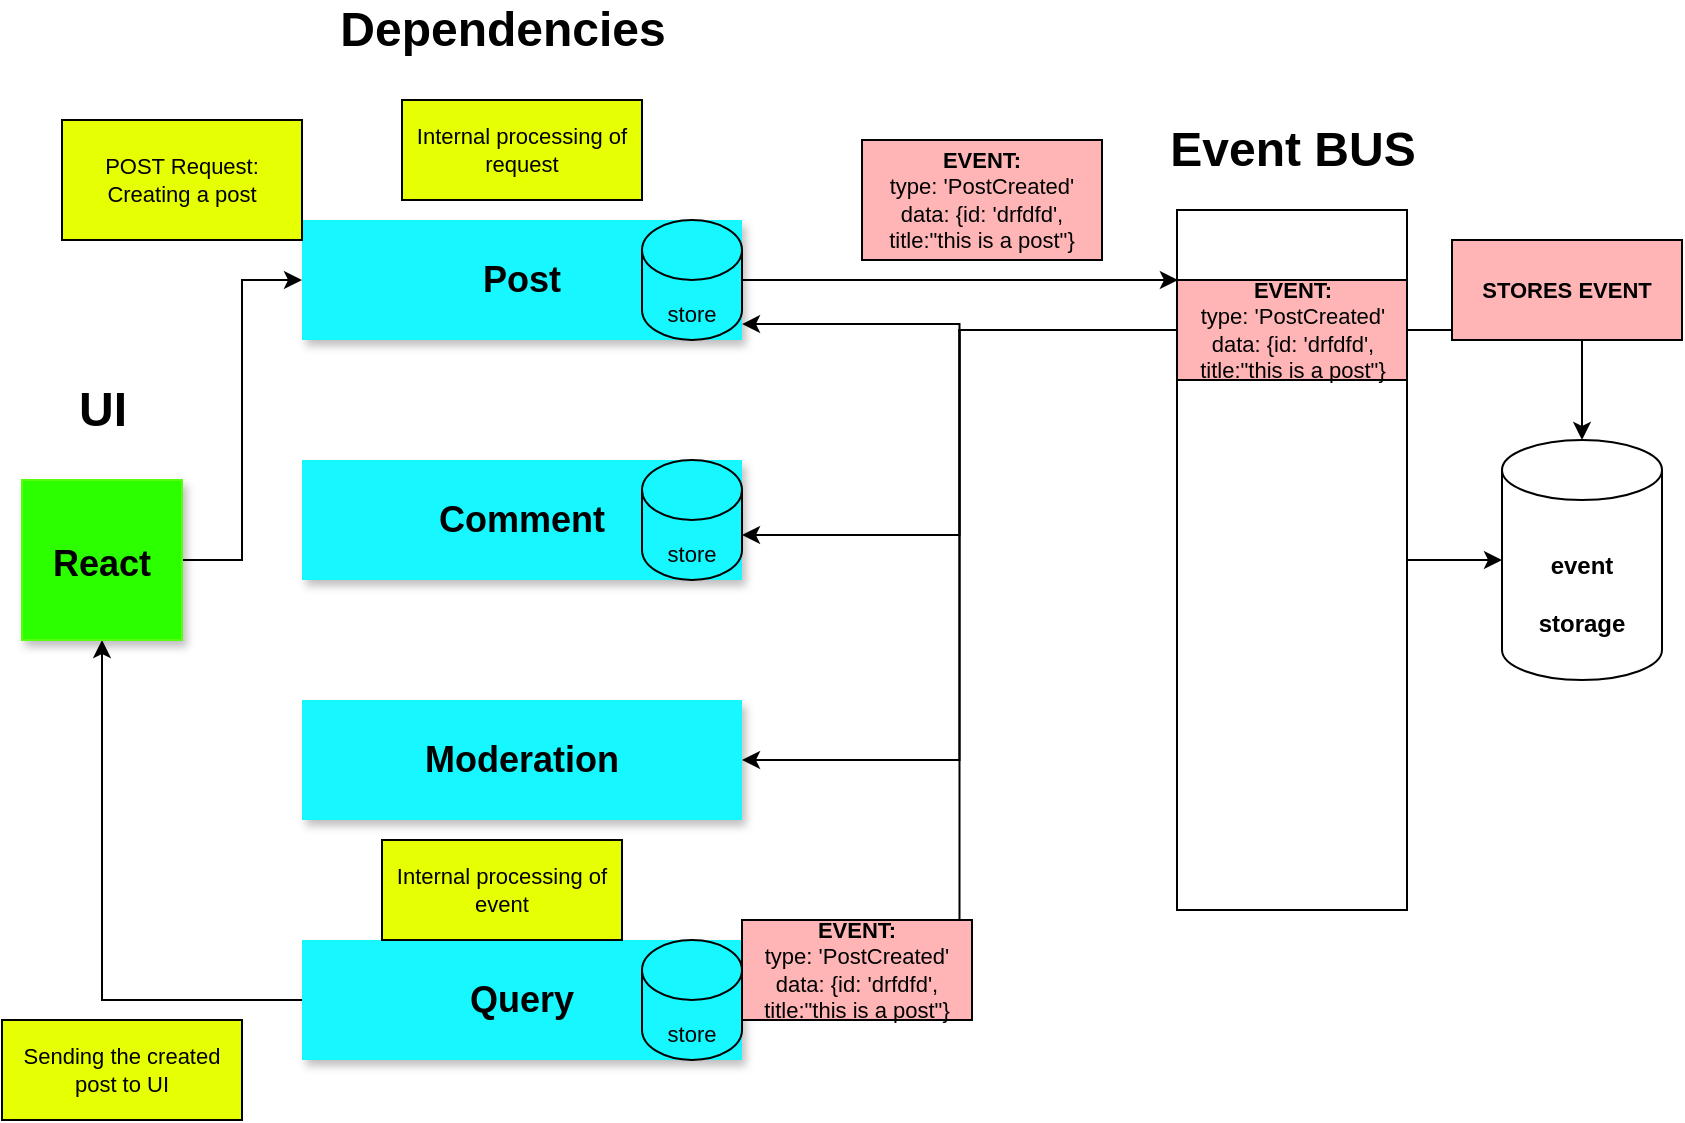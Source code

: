 <mxfile version="16.1.2" type="device" pages="2"><diagram id="-UeakHz9RkmHPzhKMld7" name="Page-1"><mxGraphModel dx="1342" dy="865" grid="1" gridSize="10" guides="1" tooltips="1" connect="1" arrows="1" fold="1" page="1" pageScale="1" pageWidth="850" pageHeight="1100" math="0" shadow="0"><root><mxCell id="0"/><mxCell id="1" parent="0"/><mxCell id="fHON9kQdPA_c8hMp0XNZ-5" style="edgeStyle=orthogonalEdgeStyle;rounded=0;orthogonalLoop=1;jettySize=auto;html=1;fontSize=12;" parent="1" source="fHON9kQdPA_c8hMp0XNZ-2" target="fHON9kQdPA_c8hMp0XNZ-4" edge="1"><mxGeometry relative="1" as="geometry"/></mxCell><mxCell id="fHON9kQdPA_c8hMp0XNZ-2" value="" style="rounded=0;whiteSpace=wrap;html=1;rotation=90;" parent="1" vertex="1"><mxGeometry x="480" y="332.5" width="350" height="115" as="geometry"/></mxCell><mxCell id="fHON9kQdPA_c8hMp0XNZ-3" value="&lt;b&gt;&lt;font style=&quot;font-size: 24px&quot;&gt;Event BUS&lt;/font&gt;&lt;/b&gt;" style="text;html=1;align=center;verticalAlign=middle;resizable=0;points=[];autosize=1;strokeColor=none;fillColor=none;" parent="1" vertex="1"><mxGeometry x="585" y="175" width="140" height="20" as="geometry"/></mxCell><mxCell id="fHON9kQdPA_c8hMp0XNZ-4" value="&lt;b&gt;&lt;font style=&quot;font-size: 12px&quot;&gt;event storage&lt;/font&gt;&lt;/b&gt;" style="shape=cylinder3;whiteSpace=wrap;html=1;boundedLbl=1;backgroundOutline=1;size=15;fontSize=24;" parent="1" vertex="1"><mxGeometry x="760" y="330" width="80" height="120" as="geometry"/></mxCell><mxCell id="fHON9kQdPA_c8hMp0XNZ-6" value="&lt;b&gt;&lt;font style=&quot;font-size: 18px&quot;&gt;Post&lt;/font&gt;&lt;/b&gt;" style="rounded=0;whiteSpace=wrap;html=1;fontSize=12;shadow=1;fillColor=#17F7FF;strokeColor=none;" parent="1" vertex="1"><mxGeometry x="160" y="220" width="220" height="60" as="geometry"/></mxCell><mxCell id="fHON9kQdPA_c8hMp0XNZ-7" value="&lt;b&gt;&lt;font style=&quot;font-size: 18px&quot;&gt;Comment&lt;/font&gt;&lt;/b&gt;" style="rounded=0;whiteSpace=wrap;html=1;fontSize=12;shadow=1;fillColor=#17F7FF;strokeColor=none;" parent="1" vertex="1"><mxGeometry x="160" y="340" width="220" height="60" as="geometry"/></mxCell><mxCell id="fHON9kQdPA_c8hMp0XNZ-8" value="&lt;b&gt;&lt;font style=&quot;font-size: 18px&quot;&gt;Moderation&lt;/font&gt;&lt;/b&gt;" style="rounded=0;whiteSpace=wrap;html=1;fontSize=12;shadow=1;fillColor=#17F7FF;strokeColor=none;" parent="1" vertex="1"><mxGeometry x="160" y="460" width="220" height="60" as="geometry"/></mxCell><mxCell id="fHON9kQdPA_c8hMp0XNZ-9" value="&lt;b&gt;&lt;font style=&quot;font-size: 24px&quot;&gt;Dependencies&lt;/font&gt;&lt;/b&gt;" style="text;html=1;align=center;verticalAlign=middle;resizable=0;points=[];autosize=1;strokeColor=none;fillColor=none;fontSize=18;" parent="1" vertex="1"><mxGeometry x="170" y="110" width="180" height="30" as="geometry"/></mxCell><mxCell id="fHON9kQdPA_c8hMp0XNZ-34" style="edgeStyle=orthogonalEdgeStyle;rounded=0;orthogonalLoop=1;jettySize=auto;html=1;entryX=0.5;entryY=1;entryDx=0;entryDy=0;fontSize=11;" parent="1" source="fHON9kQdPA_c8hMp0XNZ-10" target="fHON9kQdPA_c8hMp0XNZ-11" edge="1"><mxGeometry relative="1" as="geometry"/></mxCell><mxCell id="fHON9kQdPA_c8hMp0XNZ-10" value="&lt;b&gt;&lt;font style=&quot;font-size: 18px&quot;&gt;Query&lt;/font&gt;&lt;/b&gt;" style="rounded=0;whiteSpace=wrap;html=1;fontSize=12;shadow=1;fillColor=#17F7FF;strokeColor=none;" parent="1" vertex="1"><mxGeometry x="160" y="580" width="220" height="60" as="geometry"/></mxCell><mxCell id="fHON9kQdPA_c8hMp0XNZ-21" style="edgeStyle=orthogonalEdgeStyle;rounded=0;orthogonalLoop=1;jettySize=auto;html=1;entryX=0;entryY=0.5;entryDx=0;entryDy=0;fontSize=11;" parent="1" source="fHON9kQdPA_c8hMp0XNZ-11" target="fHON9kQdPA_c8hMp0XNZ-6" edge="1"><mxGeometry relative="1" as="geometry"/></mxCell><mxCell id="fHON9kQdPA_c8hMp0XNZ-11" value="&lt;b&gt;&lt;font style=&quot;font-size: 18px&quot;&gt;React&lt;/font&gt;&lt;/b&gt;" style="whiteSpace=wrap;html=1;aspect=fixed;shadow=1;fontSize=24;strokeColor=#57FF0F;fillColor=#2BFF00;" parent="1" vertex="1"><mxGeometry x="20" y="350" width="80" height="80" as="geometry"/></mxCell><mxCell id="fHON9kQdPA_c8hMp0XNZ-14" value="&lt;b&gt;&lt;font style=&quot;font-size: 24px&quot;&gt;UI&lt;/font&gt;&lt;/b&gt;" style="text;html=1;align=center;verticalAlign=middle;resizable=0;points=[];autosize=1;strokeColor=none;fillColor=none;fontSize=18;" parent="1" vertex="1"><mxGeometry x="40" y="300" width="40" height="30" as="geometry"/></mxCell><mxCell id="fHON9kQdPA_c8hMp0XNZ-24" style="edgeStyle=orthogonalEdgeStyle;rounded=0;orthogonalLoop=1;jettySize=auto;html=1;entryX=0.1;entryY=0.996;entryDx=0;entryDy=0;entryPerimeter=0;fontSize=11;" parent="1" source="fHON9kQdPA_c8hMp0XNZ-15" target="fHON9kQdPA_c8hMp0XNZ-2" edge="1"><mxGeometry relative="1" as="geometry"/></mxCell><mxCell id="fHON9kQdPA_c8hMp0XNZ-15" value="&lt;font style=&quot;font-size: 11px&quot;&gt;store&lt;/font&gt;" style="shape=cylinder3;whiteSpace=wrap;html=1;boundedLbl=1;backgroundOutline=1;size=15;shadow=0;fontSize=24;strokeColor=#000000;fillColor=none;" parent="1" vertex="1"><mxGeometry x="330" y="220" width="50" height="60" as="geometry"/></mxCell><mxCell id="fHON9kQdPA_c8hMp0XNZ-18" value="&lt;font style=&quot;font-size: 11px&quot;&gt;store&lt;/font&gt;" style="shape=cylinder3;whiteSpace=wrap;html=1;boundedLbl=1;backgroundOutline=1;size=15;shadow=0;fontSize=24;strokeColor=#000000;fillColor=none;" parent="1" vertex="1"><mxGeometry x="330" y="340" width="50" height="60" as="geometry"/></mxCell><mxCell id="fHON9kQdPA_c8hMp0XNZ-20" value="&lt;font style=&quot;font-size: 11px&quot;&gt;store&lt;/font&gt;" style="shape=cylinder3;whiteSpace=wrap;html=1;boundedLbl=1;backgroundOutline=1;size=15;shadow=0;fontSize=24;strokeColor=#000000;fillColor=none;" parent="1" vertex="1"><mxGeometry x="330" y="580" width="50" height="60" as="geometry"/></mxCell><mxCell id="fHON9kQdPA_c8hMp0XNZ-22" value="POST Request:&lt;br&gt;Creating a post" style="rounded=0;whiteSpace=wrap;html=1;shadow=0;fontSize=11;strokeColor=#000000;fillColor=#E6FF03;" parent="1" vertex="1"><mxGeometry x="40" y="170" width="120" height="60" as="geometry"/></mxCell><mxCell id="fHON9kQdPA_c8hMp0XNZ-23" value="Internal processing of request" style="rounded=0;whiteSpace=wrap;html=1;shadow=0;fontSize=11;strokeColor=#000000;fillColor=#E6FF03;" parent="1" vertex="1"><mxGeometry x="210" y="160" width="120" height="50" as="geometry"/></mxCell><mxCell id="fHON9kQdPA_c8hMp0XNZ-25" value="&lt;b&gt;EVENT:&lt;br&gt;&lt;/b&gt;type: 'PostCreated'&lt;br&gt;data: {id: 'drfdfd', title:&quot;this is a post&quot;}" style="rounded=0;whiteSpace=wrap;html=1;shadow=0;fontSize=11;strokeColor=#000000;fillColor=#FFB5B5;" parent="1" vertex="1"><mxGeometry x="440" y="180" width="120" height="60" as="geometry"/></mxCell><mxCell id="fHON9kQdPA_c8hMp0XNZ-27" style="edgeStyle=orthogonalEdgeStyle;rounded=0;orthogonalLoop=1;jettySize=auto;html=1;entryX=1;entryY=0.867;entryDx=0;entryDy=0;entryPerimeter=0;fontSize=11;" parent="1" source="fHON9kQdPA_c8hMp0XNZ-26" target="fHON9kQdPA_c8hMp0XNZ-15" edge="1"><mxGeometry relative="1" as="geometry"/></mxCell><mxCell id="fHON9kQdPA_c8hMp0XNZ-29" style="edgeStyle=orthogonalEdgeStyle;rounded=0;orthogonalLoop=1;jettySize=auto;html=1;entryX=1;entryY=0;entryDx=0;entryDy=37.5;entryPerimeter=0;fontSize=11;" parent="1" source="fHON9kQdPA_c8hMp0XNZ-26" target="fHON9kQdPA_c8hMp0XNZ-18" edge="1"><mxGeometry relative="1" as="geometry"/></mxCell><mxCell id="fHON9kQdPA_c8hMp0XNZ-30" style="edgeStyle=orthogonalEdgeStyle;rounded=0;orthogonalLoop=1;jettySize=auto;html=1;entryX=1;entryY=0.5;entryDx=0;entryDy=0;fontSize=11;" parent="1" source="fHON9kQdPA_c8hMp0XNZ-26" target="fHON9kQdPA_c8hMp0XNZ-8" edge="1"><mxGeometry relative="1" as="geometry"/></mxCell><mxCell id="fHON9kQdPA_c8hMp0XNZ-31" style="edgeStyle=orthogonalEdgeStyle;rounded=0;orthogonalLoop=1;jettySize=auto;html=1;entryX=1;entryY=0.5;entryDx=0;entryDy=0;entryPerimeter=0;fontSize=11;" parent="1" source="fHON9kQdPA_c8hMp0XNZ-26" target="fHON9kQdPA_c8hMp0XNZ-20" edge="1"><mxGeometry relative="1" as="geometry"/></mxCell><mxCell id="fHON9kQdPA_c8hMp0XNZ-38" style="edgeStyle=orthogonalEdgeStyle;rounded=0;orthogonalLoop=1;jettySize=auto;html=1;fontSize=11;" parent="1" source="fHON9kQdPA_c8hMp0XNZ-26" target="fHON9kQdPA_c8hMp0XNZ-4" edge="1"><mxGeometry relative="1" as="geometry"/></mxCell><mxCell id="fHON9kQdPA_c8hMp0XNZ-26" value="&lt;b&gt;EVENT:&lt;br&gt;&lt;/b&gt;type: 'PostCreated'&lt;br&gt;data: {id: 'drfdfd', title:&quot;this is a post&quot;}" style="rounded=0;whiteSpace=wrap;html=1;shadow=0;fontSize=11;strokeColor=#000000;fillColor=#FFB5B5;" parent="1" vertex="1"><mxGeometry x="597.5" y="250" width="115" height="50" as="geometry"/></mxCell><mxCell id="fHON9kQdPA_c8hMp0XNZ-32" value="&lt;b&gt;EVENT:&lt;br&gt;&lt;/b&gt;type: 'PostCreated'&lt;br&gt;data: {id: 'drfdfd', title:&quot;this is a post&quot;}" style="rounded=0;whiteSpace=wrap;html=1;shadow=0;fontSize=11;strokeColor=#000000;fillColor=#FFB5B5;" parent="1" vertex="1"><mxGeometry x="380" y="570" width="115" height="50" as="geometry"/></mxCell><mxCell id="fHON9kQdPA_c8hMp0XNZ-33" value="Internal processing of event" style="rounded=0;whiteSpace=wrap;html=1;shadow=0;fontSize=11;strokeColor=#000000;fillColor=#E6FF03;" parent="1" vertex="1"><mxGeometry x="200" y="530" width="120" height="50" as="geometry"/></mxCell><mxCell id="fHON9kQdPA_c8hMp0XNZ-35" value="Sending the created post to UI" style="rounded=0;whiteSpace=wrap;html=1;shadow=0;fontSize=11;strokeColor=#000000;fillColor=#E6FF03;" parent="1" vertex="1"><mxGeometry x="10" y="620" width="120" height="50" as="geometry"/></mxCell><mxCell id="fHON9kQdPA_c8hMp0XNZ-37" value="&lt;b&gt;STORES EVENT&lt;/b&gt;" style="rounded=0;whiteSpace=wrap;html=1;shadow=0;fontSize=11;strokeColor=#000000;fillColor=#FFB5B5;" parent="1" vertex="1"><mxGeometry x="735" y="230" width="115" height="50" as="geometry"/></mxCell></root></mxGraphModel></diagram><diagram name="k8s" id="7ZiUd4SuT3S3Z_2FrhOX"><mxGraphModel dx="2697" dy="961" grid="1" gridSize="10" guides="1" tooltips="1" connect="1" arrows="1" fold="1" page="1" pageScale="1" pageWidth="850" pageHeight="1100" math="0" shadow="0"><root><mxCell id="c-ii9v9Uroz-VOW1wphX-0"/><mxCell id="c-ii9v9Uroz-VOW1wphX-1" parent="c-ii9v9Uroz-VOW1wphX-0"/><mxCell id="c-ii9v9Uroz-VOW1wphX-32" value="" style="whiteSpace=wrap;html=1;aspect=fixed;" vertex="1" parent="c-ii9v9Uroz-VOW1wphX-1"><mxGeometry x="-210" y="200" width="970" height="970" as="geometry"/></mxCell><mxCell id="c-ii9v9Uroz-VOW1wphX-13" value="&lt;b&gt;&lt;font style=&quot;font-size: 18px&quot;&gt;UI&lt;/font&gt;&lt;/b&gt;" style="whiteSpace=wrap;html=1;aspect=fixed;shadow=1;fontSize=24;strokeColor=none;fillColor=#9C9CFF;" vertex="1" parent="c-ii9v9Uroz-VOW1wphX-1"><mxGeometry x="-460" y="685" width="110" height="110" as="geometry"/></mxCell><mxCell id="c-ii9v9Uroz-VOW1wphX-40" value="" style="whiteSpace=wrap;html=1;aspect=fixed;fontSize=14;fillColor=#C4DEFF;" vertex="1" parent="c-ii9v9Uroz-VOW1wphX-1"><mxGeometry x="-60" y="260" width="770" height="770" as="geometry"/></mxCell><mxCell id="c-ii9v9Uroz-VOW1wphX-33" value="&lt;font style=&quot;font-size: 24px&quot;&gt;&lt;b&gt;K8S Cluster&lt;/b&gt;&lt;/font&gt;" style="text;html=1;align=center;verticalAlign=middle;resizable=0;points=[];autosize=1;strokeColor=none;fillColor=none;" vertex="1" parent="c-ii9v9Uroz-VOW1wphX-1"><mxGeometry x="200" y="160" width="150" height="20" as="geometry"/></mxCell><mxCell id="c-ii9v9Uroz-VOW1wphX-41" value="&lt;b&gt;&lt;font style=&quot;font-size: 24px&quot;&gt;Node&lt;/font&gt;&lt;/b&gt;" style="text;html=1;align=center;verticalAlign=middle;resizable=0;points=[];autosize=1;strokeColor=none;fillColor=none;fontSize=14;" vertex="1" parent="c-ii9v9Uroz-VOW1wphX-1"><mxGeometry x="235" y="220" width="80" height="30" as="geometry"/></mxCell><mxCell id="jhZ6oYcXMOY8_OI0zmoS-77" style="edgeStyle=orthogonalEdgeStyle;rounded=0;orthogonalLoop=1;jettySize=auto;html=1;entryX=0.5;entryY=1;entryDx=0;entryDy=0;fontSize=6;fillColor=#FF194F;" edge="1" parent="c-ii9v9Uroz-VOW1wphX-1" source="c-ii9v9Uroz-VOW1wphX-42" target="c-ii9v9Uroz-VOW1wphX-37"><mxGeometry relative="1" as="geometry"><Array as="points"><mxPoint x="174" y="760"/></Array></mxGeometry></mxCell><mxCell id="c-ii9v9Uroz-VOW1wphX-42" value="&lt;font style=&quot;font-size: 14px&quot;&gt;CIP&lt;/font&gt;" style="rounded=0;whiteSpace=wrap;html=1;fontSize=24;fillColor=#FBFFC4;rotation=0;" vertex="1" parent="c-ii9v9Uroz-VOW1wphX-1"><mxGeometry x="138.75" y="622.5" width="70" height="45" as="geometry"/></mxCell><mxCell id="c-ii9v9Uroz-VOW1wphX-43" value="&lt;font style=&quot;font-size: 14px&quot;&gt;CIP&lt;/font&gt;" style="rounded=0;whiteSpace=wrap;html=1;fontSize=24;fillColor=#FBFFC4;rotation=0;" vertex="1" parent="c-ii9v9Uroz-VOW1wphX-1"><mxGeometry x="538.75" y="622.5" width="70" height="45" as="geometry"/></mxCell><mxCell id="08BNlCQiQTwuT0YXS6w4-0" value="&lt;b&gt;&lt;font style=&quot;font-size: 12px&quot;&gt;Posts container&lt;br&gt;&lt;/font&gt;&lt;/b&gt;" style="rounded=0;whiteSpace=wrap;html=1;fontSize=12;shadow=1;fillColor=#17F7FF;strokeColor=none;rotation=-90;" vertex="1" parent="c-ii9v9Uroz-VOW1wphX-1"><mxGeometry x="333.75" y="437.5" width="220" height="60" as="geometry"/></mxCell><mxCell id="08BNlCQiQTwuT0YXS6w4-2" value="&lt;b&gt;&lt;font style=&quot;font-size: 12px&quot;&gt;comments container&lt;/font&gt;&lt;/b&gt;" style="rounded=0;whiteSpace=wrap;html=1;fontSize=12;shadow=1;fillColor=#17F7FF;strokeColor=none;rotation=-90;" vertex="1" parent="c-ii9v9Uroz-VOW1wphX-1"><mxGeometry x="463.75" y="437.5" width="220" height="60" as="geometry"/></mxCell><mxCell id="08BNlCQiQTwuT0YXS6w4-4" value="&lt;font style=&quot;font-size: 14px&quot;&gt;CIP&lt;/font&gt;" style="rounded=0;whiteSpace=wrap;html=1;fontSize=24;fillColor=#FBFFC4;rotation=0;" vertex="1" parent="c-ii9v9Uroz-VOW1wphX-1"><mxGeometry x="280" y="622.5" width="70" height="45" as="geometry"/></mxCell><mxCell id="08BNlCQiQTwuT0YXS6w4-5" value="&lt;b&gt;&lt;font style=&quot;font-size: 12px&quot;&gt;Moderation container&lt;/font&gt;&lt;/b&gt;" style="rounded=0;whiteSpace=wrap;html=1;fontSize=12;shadow=1;fillColor=#17F7FF;strokeColor=none;rotation=90;" vertex="1" parent="c-ii9v9Uroz-VOW1wphX-1"><mxGeometry x="202.5" y="432.5" width="220" height="60" as="geometry"/></mxCell><mxCell id="jhZ6oYcXMOY8_OI0zmoS-75" style="edgeStyle=orthogonalEdgeStyle;rounded=0;orthogonalLoop=1;jettySize=auto;html=1;entryX=0.819;entryY=0.004;entryDx=0;entryDy=0;entryPerimeter=0;fontSize=6;" edge="1" parent="c-ii9v9Uroz-VOW1wphX-1" source="08BNlCQiQTwuT0YXS6w4-7" target="0ups4xZloYDeiA7VrekF-1"><mxGeometry relative="1" as="geometry"/></mxCell><mxCell id="08BNlCQiQTwuT0YXS6w4-7" value="&lt;font style=&quot;font-size: 14px&quot;&gt;CIP&lt;/font&gt;" style="rounded=0;whiteSpace=wrap;html=1;fontSize=24;fillColor=#FBFFC4;rotation=0;" vertex="1" parent="c-ii9v9Uroz-VOW1wphX-1"><mxGeometry x="408.75" y="622.5" width="70" height="45" as="geometry"/></mxCell><mxCell id="08BNlCQiQTwuT0YXS6w4-8" value="&lt;b&gt;&lt;font style=&quot;font-size: 12px&quot;&gt;Query container&lt;/font&gt;&lt;/b&gt;" style="rounded=0;whiteSpace=wrap;html=1;fontSize=12;shadow=1;fillColor=#17F7FF;strokeColor=none;rotation=90;" vertex="1" parent="c-ii9v9Uroz-VOW1wphX-1"><mxGeometry x="65" y="432.5" width="220" height="60" as="geometry"/></mxCell><mxCell id="08BNlCQiQTwuT0YXS6w4-1" value="&lt;font style=&quot;font-size: 11px&quot;&gt;store&lt;/font&gt;" style="shape=cylinder3;whiteSpace=wrap;html=1;boundedLbl=1;backgroundOutline=1;size=15;shadow=0;fontSize=24;strokeColor=#000000;fillColor=none;" vertex="1" parent="c-ii9v9Uroz-VOW1wphX-1"><mxGeometry x="548.75" y="517.5" width="50" height="60" as="geometry"/></mxCell><mxCell id="08BNlCQiQTwuT0YXS6w4-3" value="&lt;font style=&quot;font-size: 11px&quot;&gt;store&lt;/font&gt;" style="shape=cylinder3;whiteSpace=wrap;html=1;boundedLbl=1;backgroundOutline=1;size=15;shadow=0;fontSize=24;strokeColor=#000000;fillColor=none;" vertex="1" parent="c-ii9v9Uroz-VOW1wphX-1"><mxGeometry x="150" y="512.5" width="50" height="60" as="geometry"/></mxCell><mxCell id="08BNlCQiQTwuT0YXS6w4-6" value="&lt;font style=&quot;font-size: 11px&quot;&gt;store&lt;/font&gt;" style="shape=cylinder3;whiteSpace=wrap;html=1;boundedLbl=1;backgroundOutline=1;size=15;shadow=0;fontSize=24;strokeColor=#000000;fillColor=none;" vertex="1" parent="c-ii9v9Uroz-VOW1wphX-1"><mxGeometry x="287.5" y="512.5" width="50" height="60" as="geometry"/></mxCell><mxCell id="08BNlCQiQTwuT0YXS6w4-9" value="&lt;font style=&quot;font-size: 11px&quot;&gt;store&lt;/font&gt;" style="shape=cylinder3;whiteSpace=wrap;html=1;boundedLbl=1;backgroundOutline=1;size=15;shadow=0;fontSize=24;strokeColor=#000000;fillColor=none;" vertex="1" parent="c-ii9v9Uroz-VOW1wphX-1"><mxGeometry x="418.75" y="517.5" width="50" height="60" as="geometry"/></mxCell><mxCell id="jhZ6oYcXMOY8_OI0zmoS-76" style="edgeStyle=orthogonalEdgeStyle;rounded=0;orthogonalLoop=1;jettySize=auto;html=1;entryX=0.25;entryY=1;entryDx=0;entryDy=0;fontSize=6;fillColor=#FF194F;" edge="1" parent="c-ii9v9Uroz-VOW1wphX-1" source="0ups4xZloYDeiA7VrekF-1" target="c-ii9v9Uroz-VOW1wphX-42"><mxGeometry relative="1" as="geometry"><Array as="points"><mxPoint x="156" y="840"/><mxPoint x="156" y="840"/></Array></mxGeometry></mxCell><mxCell id="0ups4xZloYDeiA7VrekF-1" value="&lt;font style=&quot;font-size: 14px&quot;&gt;CIP&lt;/font&gt;" style="rounded=0;whiteSpace=wrap;html=1;fontSize=24;fillColor=#FBFFC4;rotation=0;" vertex="1" parent="c-ii9v9Uroz-VOW1wphX-1"><mxGeometry x="100" y="860" width="420" height="30" as="geometry"/></mxCell><mxCell id="jhZ6oYcXMOY8_OI0zmoS-73" style="edgeStyle=orthogonalEdgeStyle;rounded=0;orthogonalLoop=1;jettySize=auto;html=1;entryX=0.25;entryY=1;entryDx=0;entryDy=0;fontSize=6;exitX=0.5;exitY=0;exitDx=0;exitDy=0;" edge="1" parent="c-ii9v9Uroz-VOW1wphX-1" source="c-ii9v9Uroz-VOW1wphX-37" target="08BNlCQiQTwuT0YXS6w4-7"><mxGeometry relative="1" as="geometry"/></mxCell><mxCell id="c-ii9v9Uroz-VOW1wphX-37" value="&lt;font style=&quot;font-size: 14px&quot;&gt;Ingress&lt;/font&gt;" style="triangle;whiteSpace=wrap;html=1;fontSize=24;fillColor=#FFE0FE;" vertex="1" parent="c-ii9v9Uroz-VOW1wphX-1"><mxGeometry x="-65" y="700" width="60" height="80" as="geometry"/></mxCell><mxCell id="c-ii9v9Uroz-VOW1wphX-34" value="&lt;font style=&quot;font-size: 14px&quot;&gt;LB&lt;/font&gt;" style="triangle;whiteSpace=wrap;html=1;fontSize=24;fillColor=#FFD4F6;" vertex="1" parent="c-ii9v9Uroz-VOW1wphX-1"><mxGeometry x="-220" y="700" width="60" height="80" as="geometry"/></mxCell><mxCell id="thw6XYZr4X9G0Ppn_nzK-1" value="&lt;font style=&quot;font-size: 14px&quot;&gt;CIP&lt;/font&gt;" style="rounded=0;whiteSpace=wrap;html=1;fontSize=24;fillColor=#FBFFC4;rotation=0;" vertex="1" parent="c-ii9v9Uroz-VOW1wphX-1"><mxGeometry x="-5" y="622.5" width="70" height="45" as="geometry"/></mxCell><mxCell id="A3WkVUGAYcp703e35EEe-0" value="&lt;b&gt;(1)&lt;/b&gt;POST Request:&lt;br&gt;Creating a post" style="rounded=0;whiteSpace=wrap;html=1;shadow=0;fontSize=11;strokeColor=#000000;fillColor=#E6FF03;" vertex="1" parent="c-ii9v9Uroz-VOW1wphX-1"><mxGeometry x="-340" y="655" width="120" height="60" as="geometry"/></mxCell><mxCell id="A3WkVUGAYcp703e35EEe-1" value="&lt;span style=&quot;color: rgba(0 , 0 , 0 , 0) ; font-family: monospace ; font-size: 0px&quot;&gt;%3CmxGraphModel%3E%3Croot%3E%3CmxCell%20id%3D%220%22%2F%3E%3CmxCell%20id%3D%221%22%20parent%3D%220%22%2F%3E%3CmxCell%20id%3D%222%22%20value%3D%22%22%20style%3D%22rounded%3D0%3BwhiteSpace%3Dwrap%3Bhtml%3D1%3BfontSize%3D18%3BstrokeColor%3D%23FF170F%3BfillColor%3Dnone%3Brotation%3D90%3B%22%20vertex%3D%221%22%20parent%3D%221%22%3E%3CmxGeometry%20x%3D%22-307.5%22%20y%3D%22350%22%20width%3D%22235%22%20height%3D%2287.5%22%20as%3D%22geometry%22%2F%3E%3C%2FmxCell%3E%3C%2Froot%3E%3C%2FmxGraphModel%3E((&lt;/span&gt;&lt;b&gt;(2) i&lt;/b&gt;nternal router routes to posts-cluster-serv:4000/post" style="rounded=0;whiteSpace=wrap;html=1;shadow=0;fontSize=11;strokeColor=#000000;fillColor=#E6FF03;" vertex="1" parent="c-ii9v9Uroz-VOW1wphX-1"><mxGeometry x="-140" y="650" width="120" height="60" as="geometry"/></mxCell><mxCell id="XRBiTXL0328_HaESaTSM-0" value="&lt;b&gt;(3)&lt;/b&gt;CIP send to post dependency" style="rounded=0;whiteSpace=wrap;html=1;shadow=0;fontSize=11;strokeColor=#000000;fillColor=#E6FF03;" vertex="1" parent="c-ii9v9Uroz-VOW1wphX-1"><mxGeometry x="331.25" y="675" width="91.25" height="40" as="geometry"/></mxCell><mxCell id="VoKih0AK_S4Uye2E96Nc-0" value="&lt;b&gt;(6)STORES EVENT&lt;/b&gt;" style="rounded=0;whiteSpace=wrap;html=1;shadow=0;fontSize=11;strokeColor=#000000;fillColor=#FFB5B5;" vertex="1" parent="c-ii9v9Uroz-VOW1wphX-1"><mxGeometry x="502.5" y="920" width="115" height="50" as="geometry"/></mxCell><mxCell id="VoKih0AK_S4Uye2E96Nc-1" value="&lt;b&gt;(5)&lt;/b&gt;send event to CIP event bus" style="rounded=0;whiteSpace=wrap;html=1;shadow=0;fontSize=11;strokeColor=#000000;fillColor=#E6FF03;" vertex="1" parent="c-ii9v9Uroz-VOW1wphX-1"><mxGeometry x="447.5" y="685" width="91.25" height="40" as="geometry"/></mxCell><mxCell id="jhZ6oYcXMOY8_OI0zmoS-3" value="&lt;b&gt;(7)&lt;/b&gt;send event to CIP query dependency" style="rounded=0;whiteSpace=wrap;html=1;shadow=0;fontSize=11;strokeColor=#000000;fillColor=#E6FF03;" vertex="1" parent="c-ii9v9Uroz-VOW1wphX-1"><mxGeometry x="153.75" y="810" width="91.25" height="40" as="geometry"/></mxCell><mxCell id="c-ii9v9Uroz-VOW1wphX-30" value="&lt;b&gt;(9)&lt;/b&gt;Sending the created post to UI" style="rounded=0;whiteSpace=wrap;html=1;shadow=0;fontSize=11;strokeColor=#000000;fillColor=#E6FF03;" vertex="1" parent="c-ii9v9Uroz-VOW1wphX-1"><mxGeometry x="-26.25" y="765" width="76.25" height="45" as="geometry"/></mxCell><mxCell id="jhZ6oYcXMOY8_OI0zmoS-12" value="(&lt;b&gt;10)&lt;/b&gt;User sees created post" style="rounded=0;whiteSpace=wrap;html=1;shadow=0;fontSize=11;strokeColor=#000000;fillColor=#E6FF03;" vertex="1" parent="c-ii9v9Uroz-VOW1wphX-1"><mxGeometry x="-310" y="765" width="76.25" height="45" as="geometry"/></mxCell><mxCell id="thw6XYZr4X9G0Ppn_nzK-3" value="&lt;b&gt;&lt;font&gt;&lt;font style=&quot;font-size: 12px&quot;&gt;React container&lt;/font&gt;&lt;br&gt;&lt;/font&gt;&lt;/b&gt;" style="rounded=0;whiteSpace=wrap;html=1;fontSize=12;shadow=1;fillColor=#00FF11;strokeColor=none;rotation=90;" vertex="1" parent="c-ii9v9Uroz-VOW1wphX-1"><mxGeometry x="-80" y="432.5" width="220" height="60" as="geometry"/></mxCell><mxCell id="jhZ6oYcXMOY8_OI0zmoS-15" value="&lt;b&gt;pod&lt;/b&gt;" style="text;html=1;align=center;verticalAlign=middle;resizable=0;points=[];autosize=1;strokeColor=none;fillColor=none;fontSize=18;" vertex="1" parent="c-ii9v9Uroz-VOW1wphX-1"><mxGeometry x="150" y="307.5" width="50" height="30" as="geometry"/></mxCell><mxCell id="jhZ6oYcXMOY8_OI0zmoS-24" value="" style="rounded=1;whiteSpace=wrap;html=1;fontSize=12;strokeColor=#FF170F;fillColor=none;rotation=90;" vertex="1" parent="c-ii9v9Uroz-VOW1wphX-1"><mxGeometry x="-93.75" y="412.5" width="247.5" height="100" as="geometry"/></mxCell><mxCell id="jhZ6oYcXMOY8_OI0zmoS-25" value="" style="rounded=1;whiteSpace=wrap;html=1;fontSize=12;strokeColor=#FF170F;fillColor=none;rotation=90;" vertex="1" parent="c-ii9v9Uroz-VOW1wphX-1"><mxGeometry x="50" y="410" width="247.5" height="100" as="geometry"/></mxCell><mxCell id="jhZ6oYcXMOY8_OI0zmoS-26" value="" style="rounded=1;whiteSpace=wrap;html=1;fontSize=12;strokeColor=#FF170F;fillColor=none;rotation=90;" vertex="1" parent="c-ii9v9Uroz-VOW1wphX-1"><mxGeometry x="188.75" y="410" width="247.5" height="100" as="geometry"/></mxCell><mxCell id="jhZ6oYcXMOY8_OI0zmoS-28" value="" style="rounded=1;whiteSpace=wrap;html=1;fontSize=12;strokeColor=#FF170F;fillColor=none;rotation=90;" vertex="1" parent="c-ii9v9Uroz-VOW1wphX-1"><mxGeometry x="320" y="412.5" width="247.5" height="100" as="geometry"/></mxCell><mxCell id="fSxRu78LBeZrxQh81gex-0" value="&lt;b&gt;(4)&lt;/b&gt;Internal processing of request" style="rounded=0;whiteSpace=wrap;html=1;shadow=0;fontSize=11;strokeColor=#000000;fillColor=#E6FF03;" vertex="1" parent="c-ii9v9Uroz-VOW1wphX-1"><mxGeometry x="385" y="360" width="120" height="50" as="geometry"/></mxCell><mxCell id="jhZ6oYcXMOY8_OI0zmoS-6" value="&lt;b&gt;(8)&lt;/b&gt;Internal processing of event" style="rounded=0;whiteSpace=wrap;html=1;shadow=0;fontSize=11;strokeColor=#000000;fillColor=#E6FF03;" vertex="1" parent="c-ii9v9Uroz-VOW1wphX-1"><mxGeometry x="120" y="360" width="120" height="50" as="geometry"/></mxCell><mxCell id="jhZ6oYcXMOY8_OI0zmoS-39" value="" style="rounded=1;whiteSpace=wrap;html=1;fontSize=12;strokeColor=#FF170F;fillColor=none;rotation=90;" vertex="1" parent="c-ii9v9Uroz-VOW1wphX-1"><mxGeometry x="450" y="412.5" width="247.5" height="100" as="geometry"/></mxCell><mxCell id="jhZ6oYcXMOY8_OI0zmoS-42" value="" style="endArrow=classic;html=1;rounded=0;fontSize=12;" edge="1" parent="c-ii9v9Uroz-VOW1wphX-1"><mxGeometry width="50" height="50" relative="1" as="geometry"><mxPoint x="50.23" y="582.5" as="sourcePoint"/><mxPoint x="50" y="622.5" as="targetPoint"/><Array as="points"><mxPoint x="50.23" y="602.5"/></Array></mxGeometry></mxCell><mxCell id="jhZ6oYcXMOY8_OI0zmoS-43" value="" style="endArrow=classic;html=1;rounded=0;fontSize=12;" edge="1" parent="c-ii9v9Uroz-VOW1wphX-1"><mxGeometry width="50" height="50" relative="1" as="geometry"><mxPoint x="153.75" y="602.5" as="sourcePoint"/><mxPoint x="154" y="582.5" as="targetPoint"/><Array as="points"><mxPoint x="153.75" y="622.5"/></Array></mxGeometry></mxCell><mxCell id="jhZ6oYcXMOY8_OI0zmoS-44" value="" style="endArrow=classic;html=1;rounded=0;fontSize=12;" edge="1" parent="c-ii9v9Uroz-VOW1wphX-1"><mxGeometry width="50" height="50" relative="1" as="geometry"><mxPoint x="10.0" y="602.5" as="sourcePoint"/><mxPoint x="10.25" y="582.5" as="targetPoint"/><Array as="points"><mxPoint x="10" y="622.5"/></Array></mxGeometry></mxCell><mxCell id="jhZ6oYcXMOY8_OI0zmoS-45" value="" style="endArrow=classic;html=1;rounded=0;fontSize=12;" edge="1" parent="c-ii9v9Uroz-VOW1wphX-1"><mxGeometry width="50" height="50" relative="1" as="geometry"><mxPoint x="200.23" y="582.5" as="sourcePoint"/><mxPoint x="200" y="622.5" as="targetPoint"/><Array as="points"><mxPoint x="200.23" y="602.5"/></Array></mxGeometry></mxCell><mxCell id="jhZ6oYcXMOY8_OI0zmoS-46" value="&lt;b&gt;pod&lt;/b&gt;" style="text;html=1;align=center;verticalAlign=middle;resizable=0;points=[];autosize=1;strokeColor=none;fillColor=none;fontSize=18;" vertex="1" parent="c-ii9v9Uroz-VOW1wphX-1"><mxGeometry x="5" y="307.5" width="50" height="30" as="geometry"/></mxCell><mxCell id="jhZ6oYcXMOY8_OI0zmoS-47" value="&lt;b&gt;pod&lt;/b&gt;" style="text;html=1;align=center;verticalAlign=middle;resizable=0;points=[];autosize=1;strokeColor=none;fillColor=none;fontSize=18;" vertex="1" parent="c-ii9v9Uroz-VOW1wphX-1"><mxGeometry x="287.5" y="307.5" width="50" height="30" as="geometry"/></mxCell><mxCell id="jhZ6oYcXMOY8_OI0zmoS-48" value="&lt;b&gt;pod&lt;/b&gt;" style="text;html=1;align=center;verticalAlign=middle;resizable=0;points=[];autosize=1;strokeColor=none;fillColor=none;fontSize=18;" vertex="1" parent="c-ii9v9Uroz-VOW1wphX-1"><mxGeometry x="418.75" y="307.5" width="50" height="30" as="geometry"/></mxCell><mxCell id="jhZ6oYcXMOY8_OI0zmoS-49" value="&lt;b&gt;pod&lt;/b&gt;" style="text;html=1;align=center;verticalAlign=middle;resizable=0;points=[];autosize=1;strokeColor=none;fillColor=none;fontSize=18;" vertex="1" parent="c-ii9v9Uroz-VOW1wphX-1"><mxGeometry x="548.75" y="307.5" width="50" height="30" as="geometry"/></mxCell><mxCell id="jhZ6oYcXMOY8_OI0zmoS-50" value="" style="rounded=1;whiteSpace=wrap;html=1;fontSize=12;strokeColor=#FF170F;fillColor=none;rotation=0;" vertex="1" parent="c-ii9v9Uroz-VOW1wphX-1"><mxGeometry x="86.25" y="927.5" width="477.5" height="100" as="geometry"/></mxCell><mxCell id="jhZ6oYcXMOY8_OI0zmoS-51" value="&lt;b&gt;pod&lt;/b&gt;" style="text;html=1;align=center;verticalAlign=middle;resizable=0;points=[];autosize=1;strokeColor=none;fillColor=none;fontSize=18;" vertex="1" parent="c-ii9v9Uroz-VOW1wphX-1"><mxGeometry x="567.5" y="955" width="50" height="30" as="geometry"/></mxCell><mxCell id="0ups4xZloYDeiA7VrekF-0" value="&lt;span style=&quot;font-size: 18px&quot;&gt;&lt;b&gt;Event Bus Container&lt;/b&gt;&lt;/span&gt;" style="rounded=0;whiteSpace=wrap;html=1;rotation=0;" vertex="1" parent="c-ii9v9Uroz-VOW1wphX-1"><mxGeometry x="105" y="950" width="415" height="55" as="geometry"/></mxCell><mxCell id="c4vt_zwmpxyLkfQre0vP-0" value="&lt;b&gt;&lt;font style=&quot;font-size: 12px&quot;&gt;store&lt;/font&gt;&lt;/b&gt;" style="shape=cylinder3;whiteSpace=wrap;html=1;boundedLbl=1;backgroundOutline=1;size=15;fontSize=24;" vertex="1" parent="c-ii9v9Uroz-VOW1wphX-1"><mxGeometry x="457.5" y="955" width="60" height="55" as="geometry"/></mxCell><mxCell id="jhZ6oYcXMOY8_OI0zmoS-53" value="" style="endArrow=classic;html=1;rounded=0;fontSize=12;" edge="1" parent="c-ii9v9Uroz-VOW1wphX-1"><mxGeometry width="50" height="50" relative="1" as="geometry"><mxPoint x="297.5" y="602.5" as="sourcePoint"/><mxPoint x="297.75" y="582.5" as="targetPoint"/><Array as="points"><mxPoint x="297.5" y="622.5"/></Array></mxGeometry></mxCell><mxCell id="jhZ6oYcXMOY8_OI0zmoS-54" value="" style="endArrow=classic;html=1;rounded=0;fontSize=12;" edge="1" parent="c-ii9v9Uroz-VOW1wphX-1"><mxGeometry width="50" height="50" relative="1" as="geometry"><mxPoint x="333.98" y="582.5" as="sourcePoint"/><mxPoint x="333.75" y="622.5" as="targetPoint"/><Array as="points"><mxPoint x="333.98" y="602.5"/></Array></mxGeometry></mxCell><mxCell id="jhZ6oYcXMOY8_OI0zmoS-55" value="" style="endArrow=classic;html=1;rounded=0;fontSize=12;" edge="1" parent="c-ii9v9Uroz-VOW1wphX-1"><mxGeometry width="50" height="50" relative="1" as="geometry"><mxPoint x="425.0" y="602.5" as="sourcePoint"/><mxPoint x="425.25" y="582.5" as="targetPoint"/><Array as="points"><mxPoint x="425" y="622.5"/></Array></mxGeometry></mxCell><mxCell id="jhZ6oYcXMOY8_OI0zmoS-56" value="" style="endArrow=classic;html=1;rounded=0;fontSize=12;" edge="1" parent="c-ii9v9Uroz-VOW1wphX-1"><mxGeometry width="50" height="50" relative="1" as="geometry"><mxPoint x="464" y="583" as="sourcePoint"/><mxPoint x="463.75" y="622.5" as="targetPoint"/><Array as="points"><mxPoint x="463.98" y="602.5"/></Array></mxGeometry></mxCell><mxCell id="jhZ6oYcXMOY8_OI0zmoS-57" value="" style="endArrow=classic;html=1;rounded=0;fontSize=12;" edge="1" parent="c-ii9v9Uroz-VOW1wphX-1"><mxGeometry width="50" height="50" relative="1" as="geometry"><mxPoint x="592.35" y="582.5" as="sourcePoint"/><mxPoint x="592.12" y="622.5" as="targetPoint"/><Array as="points"><mxPoint x="592.35" y="602.5"/></Array></mxGeometry></mxCell><mxCell id="jhZ6oYcXMOY8_OI0zmoS-58" value="" style="endArrow=classic;html=1;rounded=0;fontSize=12;" edge="1" parent="c-ii9v9Uroz-VOW1wphX-1"><mxGeometry width="50" height="50" relative="1" as="geometry"><mxPoint x="553.75" y="602.5" as="sourcePoint"/><mxPoint x="554.0" y="582.5" as="targetPoint"/><Array as="points"><mxPoint x="553.75" y="622.5"/></Array></mxGeometry></mxCell><mxCell id="jhZ6oYcXMOY8_OI0zmoS-59" value="" style="endArrow=classic;html=1;rounded=0;fontSize=12;" edge="1" parent="c-ii9v9Uroz-VOW1wphX-1"><mxGeometry width="50" height="50" relative="1" as="geometry"><mxPoint x="188.75" y="907.5" as="sourcePoint"/><mxPoint x="189.0" y="887.5" as="targetPoint"/><Array as="points"><mxPoint x="188.75" y="927.5"/></Array></mxGeometry></mxCell><mxCell id="jhZ6oYcXMOY8_OI0zmoS-60" value="" style="endArrow=classic;html=1;rounded=0;fontSize=12;" edge="1" parent="c-ii9v9Uroz-VOW1wphX-1"><mxGeometry width="50" height="50" relative="1" as="geometry"><mxPoint x="418.21" y="887.5" as="sourcePoint"/><mxPoint x="417.98" y="927.5" as="targetPoint"/><Array as="points"><mxPoint x="418.21" y="907.5"/></Array></mxGeometry></mxCell><mxCell id="jhZ6oYcXMOY8_OI0zmoS-67" value="" style="endArrow=classic;html=1;rounded=0;fontSize=12;" edge="1" parent="c-ii9v9Uroz-VOW1wphX-1"><mxGeometry width="50" height="50" relative="1" as="geometry"><mxPoint x="-220" y="760" as="sourcePoint"/><mxPoint x="-350" y="760" as="targetPoint"/><Array as="points"><mxPoint x="-260" y="760"/></Array></mxGeometry></mxCell><mxCell id="jhZ6oYcXMOY8_OI0zmoS-68" value="" style="endArrow=classic;html=1;rounded=0;fontSize=12;" edge="1" parent="c-ii9v9Uroz-VOW1wphX-1"><mxGeometry width="50" height="50" relative="1" as="geometry"><mxPoint x="-150" y="720" as="sourcePoint"/><mxPoint x="-60.0" y="720.61" as="targetPoint"/><Array as="points"><mxPoint x="-190" y="720"/></Array></mxGeometry></mxCell><mxCell id="jhZ6oYcXMOY8_OI0zmoS-69" value="" style="endArrow=classic;html=1;rounded=0;fontSize=12;" edge="1" parent="c-ii9v9Uroz-VOW1wphX-1"><mxGeometry width="50" height="50" relative="1" as="geometry"><mxPoint x="-310" y="720" as="sourcePoint"/><mxPoint x="-220" y="720.61" as="targetPoint"/><Array as="points"><mxPoint x="-350" y="720"/></Array></mxGeometry></mxCell><mxCell id="jhZ6oYcXMOY8_OI0zmoS-70" value="" style="endArrow=classic;html=1;rounded=0;fontSize=12;" edge="1" parent="c-ii9v9Uroz-VOW1wphX-1"><mxGeometry width="50" height="50" relative="1" as="geometry"><mxPoint x="-65" y="760" as="sourcePoint"/><mxPoint x="-195" y="760" as="targetPoint"/><Array as="points"><mxPoint x="-105" y="760"/><mxPoint x="-135" y="760"/></Array></mxGeometry></mxCell><mxCell id="5Mcg2Sbn3O9vyDEs_I3m-0" value="&lt;b&gt;EVENT:&lt;br&gt;&lt;/b&gt;type: 'PostCreated'&lt;br&gt;data: {id: 'drfdfd', title:&quot;this is a post&quot;}" style="rounded=0;whiteSpace=wrap;html=1;shadow=0;fontSize=11;strokeColor=#000000;fillColor=#FFB5B5;" vertex="1" parent="c-ii9v9Uroz-VOW1wphX-1"><mxGeometry x="105" y="952.5" width="120" height="60" as="geometry"/></mxCell></root></mxGraphModel></diagram></mxfile>